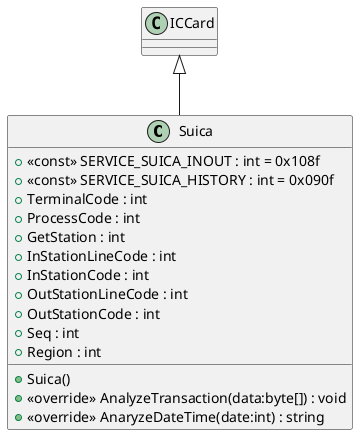 @startuml
class Suica {
    + <<const>> SERVICE_SUICA_INOUT : int = 0x108f
    + <<const>> SERVICE_SUICA_HISTORY : int = 0x090f
    + TerminalCode : int
    + ProcessCode : int
    + GetStation : int
    + InStationLineCode : int
    + InStationCode : int
    + OutStationLineCode : int
    + OutStationCode : int
    + Seq : int
    + Region : int
    + Suica()
    + <<override>> AnalyzeTransaction(data:byte[]) : void
    + <<override>> AnaryzeDateTime(date:int) : string
}
ICCard <|-- Suica
@enduml

